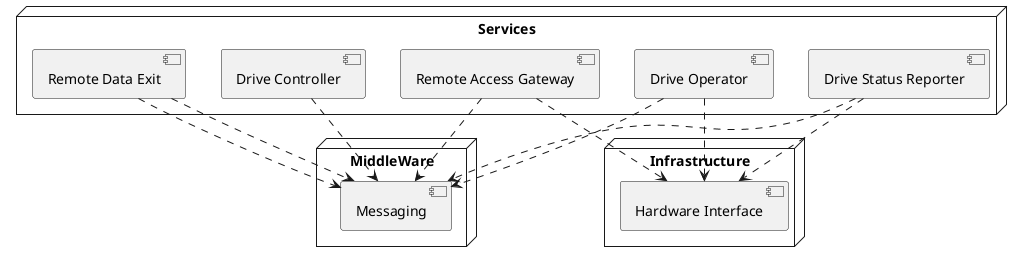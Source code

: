 @startuml

node "Services" {
  [Remote Access Gateway] as RAG
  [Remote Data Entrance]     as RDE
  [Drive Status Reporter] as DSR
  [Drive Controller]      as DC
  [Drive Operator]        as DO
  [Remote Data Exit]    as RDE
}

node "MiddleWare" {
  [Messaging] as MSG
}

node "Infrastructure" {
  [Hardware Interface] as HI
}

RAG .down.> MSG
RDE .down.> MSG
DSR .down.> MSG
DC  .down.> MSG
DO  .down.> MSG
RDE .down.> MSG

RAG .down.> HI
DSR .down.> HI
DO .down.> HI


@enduml
